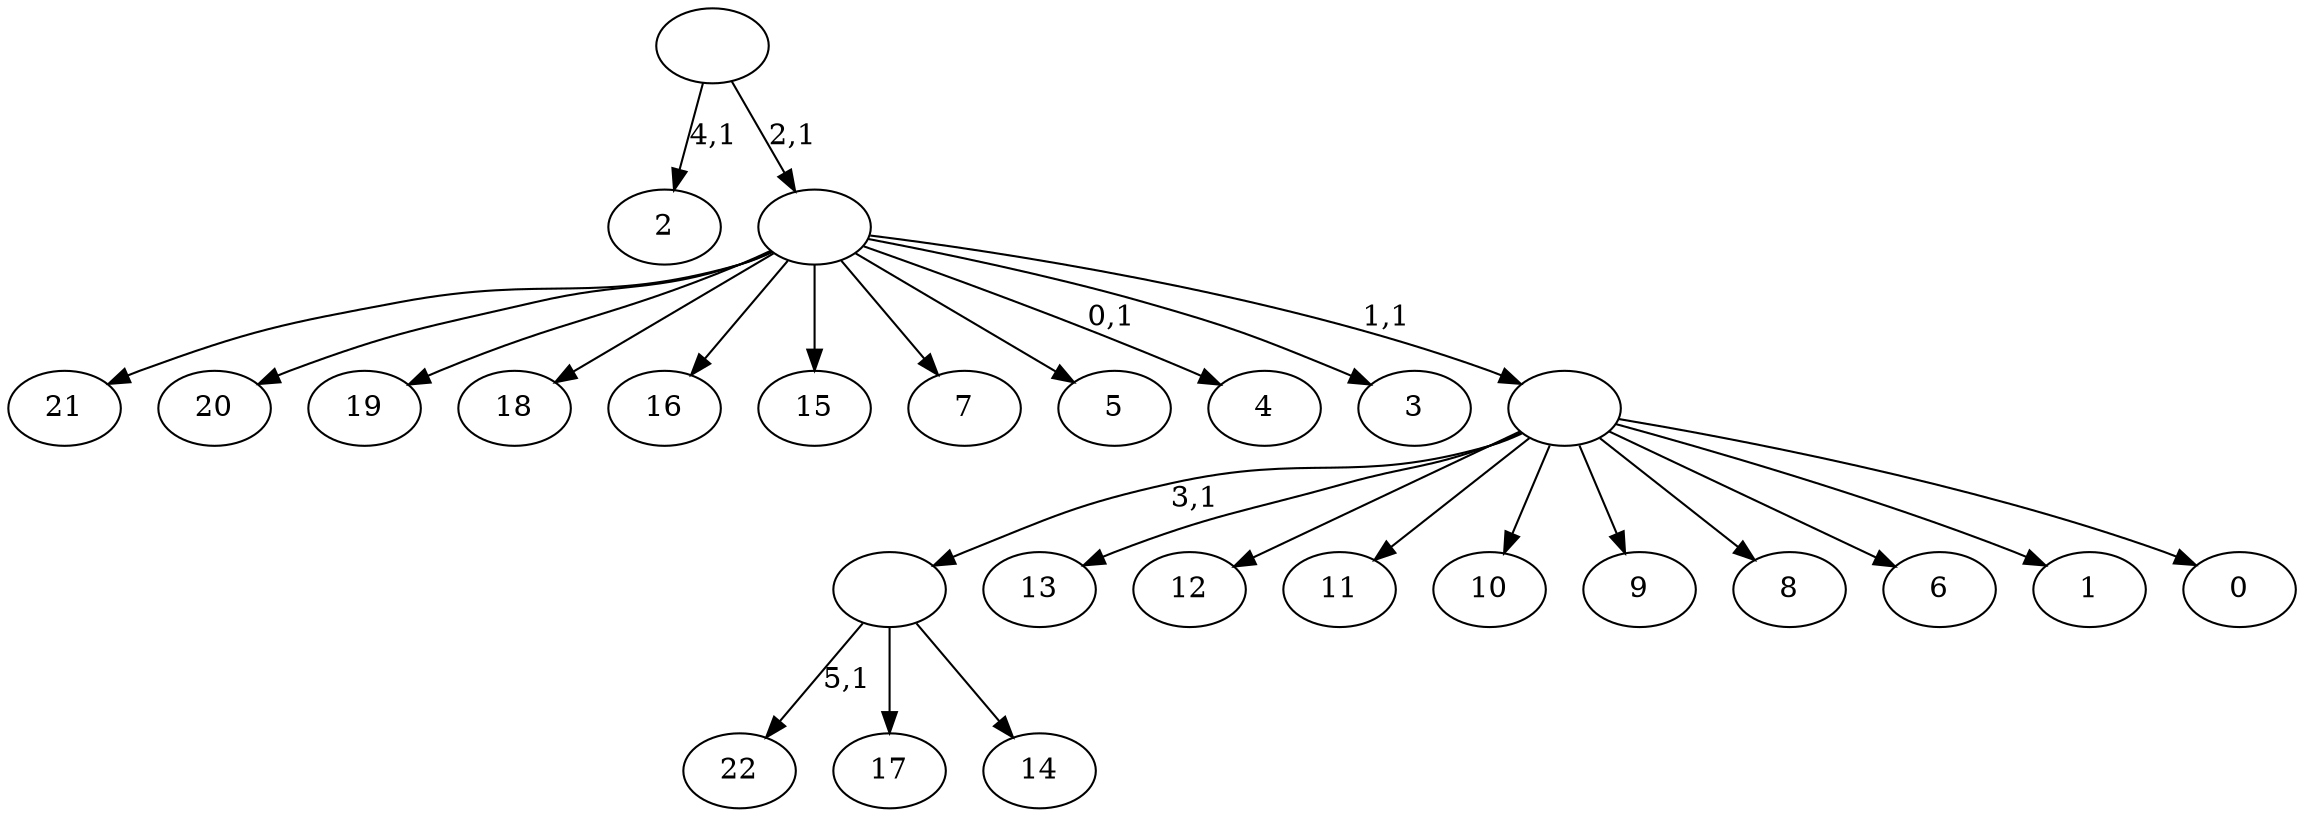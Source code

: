 digraph T {
	29 [label="22"]
	27 [label="21"]
	26 [label="20"]
	25 [label="19"]
	24 [label="18"]
	23 [label="17"]
	22 [label="16"]
	21 [label="15"]
	20 [label="14"]
	19 [label=""]
	18 [label="13"]
	17 [label="12"]
	16 [label="11"]
	15 [label="10"]
	14 [label="9"]
	13 [label="8"]
	12 [label="7"]
	11 [label="6"]
	10 [label="5"]
	9 [label="4"]
	7 [label="3"]
	6 [label="2"]
	4 [label="1"]
	3 [label="0"]
	2 [label=""]
	1 [label=""]
	0 [label=""]
	19 -> 29 [label="5,1"]
	19 -> 23 [label=""]
	19 -> 20 [label=""]
	2 -> 19 [label="3,1"]
	2 -> 18 [label=""]
	2 -> 17 [label=""]
	2 -> 16 [label=""]
	2 -> 15 [label=""]
	2 -> 14 [label=""]
	2 -> 13 [label=""]
	2 -> 11 [label=""]
	2 -> 4 [label=""]
	2 -> 3 [label=""]
	1 -> 9 [label="0,1"]
	1 -> 27 [label=""]
	1 -> 26 [label=""]
	1 -> 25 [label=""]
	1 -> 24 [label=""]
	1 -> 22 [label=""]
	1 -> 21 [label=""]
	1 -> 12 [label=""]
	1 -> 10 [label=""]
	1 -> 7 [label=""]
	1 -> 2 [label="1,1"]
	0 -> 6 [label="4,1"]
	0 -> 1 [label="2,1"]
}
